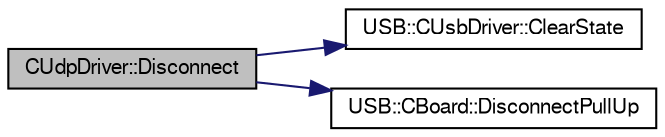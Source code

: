 digraph G
{
  bgcolor="transparent";
  edge [fontname="FreeSans",fontsize=10,labelfontname="FreeSans",labelfontsize=10];
  node [fontname="FreeSans",fontsize=10,shape=record];
  rankdir=LR;
  Node1 [label="CUdpDriver::Disconnect",height=0.2,width=0.4,color="black", fillcolor="grey75", style="filled" fontcolor="black"];
  Node1 -> Node2 [color="midnightblue",fontsize=10,style="solid",fontname="FreeSans"];
  Node2 [label="USB::CUsbDriver::ClearState",height=0.2,width=0.4,color="black",URL="$class_u_s_b_1_1_c_usb_driver.html#1aab07c6a713076a742c535c0dec3d38",tooltip="Clear flag(s) in dStatus register. If the method is called without arguments, it..."];
  Node1 -> Node3 [color="midnightblue",fontsize=10,style="solid",fontname="FreeSans"];
  Node3 [label="USB::CBoard::DisconnectPullUp",height=0.2,width=0.4,color="black",URL="$class_u_s_b_1_1_c_board.html#da0b27b342d2be38a79afae503469d69",tooltip="Disables the external pull-up on D+ associated with the specified USB controller..."];
}
